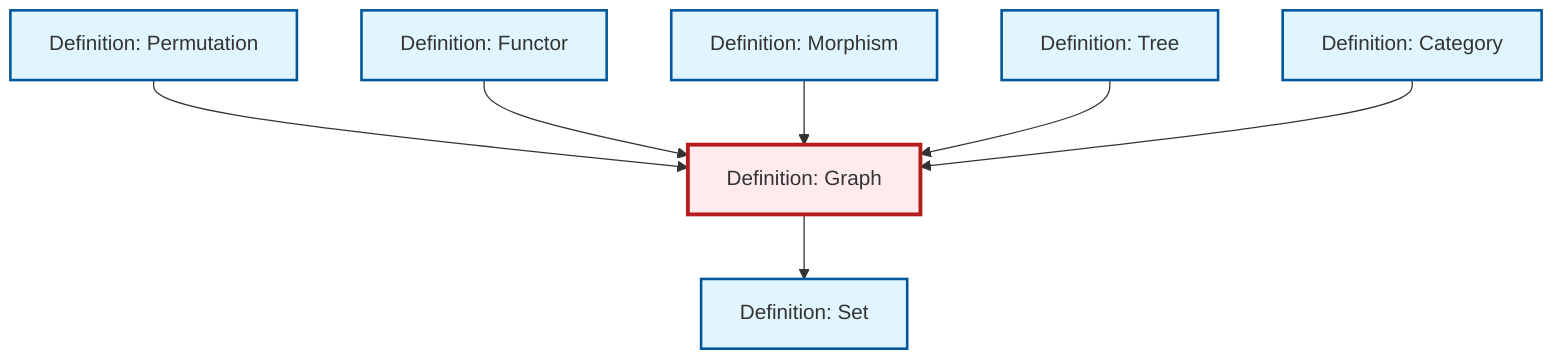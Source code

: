 graph TD
    classDef definition fill:#e1f5fe,stroke:#01579b,stroke-width:2px
    classDef theorem fill:#f3e5f5,stroke:#4a148c,stroke-width:2px
    classDef axiom fill:#fff3e0,stroke:#e65100,stroke-width:2px
    classDef example fill:#e8f5e9,stroke:#1b5e20,stroke-width:2px
    classDef current fill:#ffebee,stroke:#b71c1c,stroke-width:3px
    def-set["Definition: Set"]:::definition
    def-category["Definition: Category"]:::definition
    def-tree["Definition: Tree"]:::definition
    def-morphism["Definition: Morphism"]:::definition
    def-functor["Definition: Functor"]:::definition
    def-permutation["Definition: Permutation"]:::definition
    def-graph["Definition: Graph"]:::definition
    def-permutation --> def-graph
    def-functor --> def-graph
    def-morphism --> def-graph
    def-tree --> def-graph
    def-graph --> def-set
    def-category --> def-graph
    class def-graph current